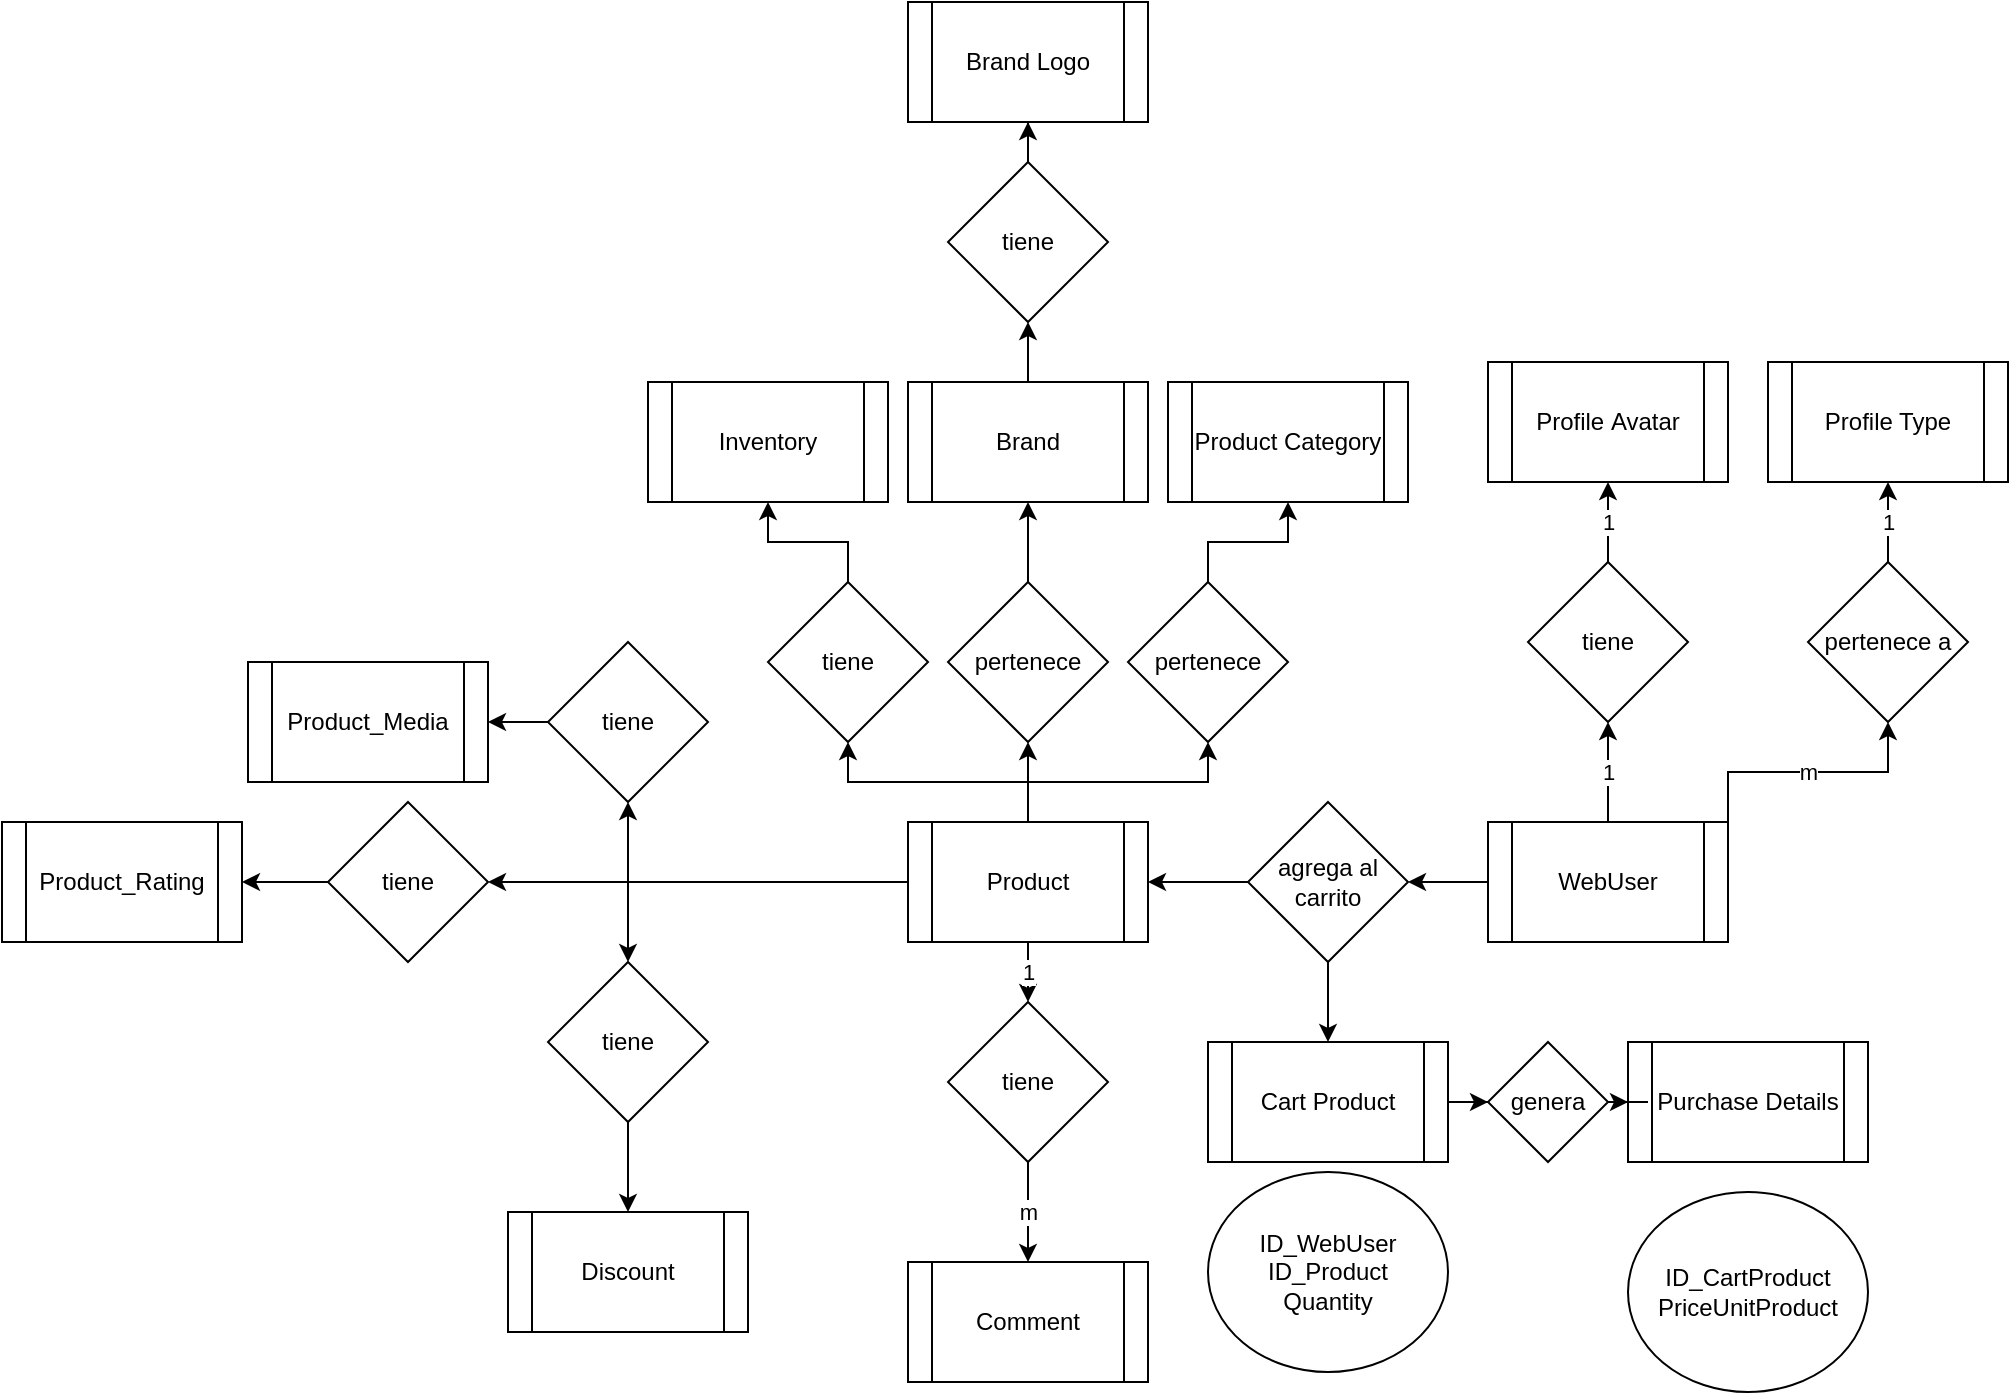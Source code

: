 <mxfile version="27.2.0">
  <diagram name="Page-1" id="c5cvcxiNvRq68ziYVYf0">
    <mxGraphModel dx="2253" dy="1920" grid="1" gridSize="10" guides="1" tooltips="1" connect="1" arrows="1" fold="1" page="1" pageScale="1" pageWidth="827" pageHeight="1169" math="0" shadow="0">
      <root>
        <mxCell id="0" />
        <mxCell id="1" parent="0" />
        <mxCell id="XzhsA254Zw-v0jg-2kjr-4" value="1" style="edgeStyle=orthogonalEdgeStyle;rounded=0;orthogonalLoop=1;jettySize=auto;html=1;" parent="1" source="XzhsA254Zw-v0jg-2kjr-1" target="XzhsA254Zw-v0jg-2kjr-3" edge="1">
          <mxGeometry relative="1" as="geometry" />
        </mxCell>
        <mxCell id="w2cVgkcv0xGdcioDPADX-4" value="m" style="edgeStyle=orthogonalEdgeStyle;rounded=0;orthogonalLoop=1;jettySize=auto;html=1;exitX=1;exitY=0;exitDx=0;exitDy=0;entryX=0.5;entryY=1;entryDx=0;entryDy=0;" parent="1" source="XzhsA254Zw-v0jg-2kjr-1" target="w2cVgkcv0xGdcioDPADX-2" edge="1">
          <mxGeometry relative="1" as="geometry" />
        </mxCell>
        <mxCell id="w2cVgkcv0xGdcioDPADX-13" value="" style="edgeStyle=orthogonalEdgeStyle;rounded=0;orthogonalLoop=1;jettySize=auto;html=1;" parent="1" source="XzhsA254Zw-v0jg-2kjr-1" target="w2cVgkcv0xGdcioDPADX-12" edge="1">
          <mxGeometry relative="1" as="geometry" />
        </mxCell>
        <mxCell id="XzhsA254Zw-v0jg-2kjr-1" value="WebUser" style="shape=process;whiteSpace=wrap;html=1;backgroundOutline=1;" parent="1" vertex="1">
          <mxGeometry x="330" y="280" width="120" height="60" as="geometry" />
        </mxCell>
        <mxCell id="XzhsA254Zw-v0jg-2kjr-2" value="&lt;span style=&quot;background-color: transparent; color: light-dark(rgb(0, 0, 0), rgb(255, 255, 255));&quot;&gt;Profile&amp;nbsp;&lt;/span&gt;Avatar" style="shape=process;whiteSpace=wrap;html=1;backgroundOutline=1;" parent="1" vertex="1">
          <mxGeometry x="330" y="50" width="120" height="60" as="geometry" />
        </mxCell>
        <mxCell id="XzhsA254Zw-v0jg-2kjr-5" value="1" style="edgeStyle=orthogonalEdgeStyle;rounded=0;orthogonalLoop=1;jettySize=auto;html=1;" parent="1" source="XzhsA254Zw-v0jg-2kjr-3" target="XzhsA254Zw-v0jg-2kjr-2" edge="1">
          <mxGeometry relative="1" as="geometry" />
        </mxCell>
        <mxCell id="XzhsA254Zw-v0jg-2kjr-3" value="tiene" style="rhombus;whiteSpace=wrap;html=1;" parent="1" vertex="1">
          <mxGeometry x="350" y="150" width="80" height="80" as="geometry" />
        </mxCell>
        <mxCell id="w2cVgkcv0xGdcioDPADX-1" value="Profile Type" style="shape=process;whiteSpace=wrap;html=1;backgroundOutline=1;" parent="1" vertex="1">
          <mxGeometry x="470" y="50" width="120" height="60" as="geometry" />
        </mxCell>
        <mxCell id="w2cVgkcv0xGdcioDPADX-5" value="1" style="edgeStyle=orthogonalEdgeStyle;rounded=0;orthogonalLoop=1;jettySize=auto;html=1;" parent="1" source="w2cVgkcv0xGdcioDPADX-2" target="w2cVgkcv0xGdcioDPADX-1" edge="1">
          <mxGeometry relative="1" as="geometry" />
        </mxCell>
        <mxCell id="w2cVgkcv0xGdcioDPADX-2" value="pertenece a" style="rhombus;whiteSpace=wrap;html=1;" parent="1" vertex="1">
          <mxGeometry x="490" y="150" width="80" height="80" as="geometry" />
        </mxCell>
        <mxCell id="w2cVgkcv0xGdcioDPADX-24" value="" style="edgeStyle=orthogonalEdgeStyle;rounded=0;orthogonalLoop=1;jettySize=auto;html=1;" parent="1" source="w2cVgkcv0xGdcioDPADX-11" target="w2cVgkcv0xGdcioDPADX-23" edge="1">
          <mxGeometry relative="1" as="geometry" />
        </mxCell>
        <mxCell id="w2cVgkcv0xGdcioDPADX-40" value="" style="edgeStyle=orthogonalEdgeStyle;rounded=0;orthogonalLoop=1;jettySize=auto;html=1;" parent="1" source="w2cVgkcv0xGdcioDPADX-11" target="w2cVgkcv0xGdcioDPADX-27" edge="1">
          <mxGeometry relative="1" as="geometry" />
        </mxCell>
        <mxCell id="w2cVgkcv0xGdcioDPADX-44" style="edgeStyle=orthogonalEdgeStyle;rounded=0;orthogonalLoop=1;jettySize=auto;html=1;exitX=0.5;exitY=0;exitDx=0;exitDy=0;" parent="1" source="w2cVgkcv0xGdcioDPADX-11" target="w2cVgkcv0xGdcioDPADX-37" edge="1">
          <mxGeometry relative="1" as="geometry" />
        </mxCell>
        <mxCell id="bl84k2zIfwLxY4htv1yR-5" value="1" style="edgeStyle=orthogonalEdgeStyle;rounded=0;orthogonalLoop=1;jettySize=auto;html=1;" parent="1" source="w2cVgkcv0xGdcioDPADX-11" target="bl84k2zIfwLxY4htv1yR-4" edge="1">
          <mxGeometry relative="1" as="geometry" />
        </mxCell>
        <mxCell id="fnHheWJ-fTHl0la12CHQ-1" value="" style="edgeStyle=orthogonalEdgeStyle;rounded=0;orthogonalLoop=1;jettySize=auto;html=1;" parent="1" source="w2cVgkcv0xGdcioDPADX-11" target="w2cVgkcv0xGdcioDPADX-42" edge="1">
          <mxGeometry relative="1" as="geometry" />
        </mxCell>
        <mxCell id="fnHheWJ-fTHl0la12CHQ-4" value="" style="edgeStyle=orthogonalEdgeStyle;rounded=0;orthogonalLoop=1;jettySize=auto;html=1;" parent="1" source="w2cVgkcv0xGdcioDPADX-11" target="fnHheWJ-fTHl0la12CHQ-3" edge="1">
          <mxGeometry relative="1" as="geometry" />
        </mxCell>
        <mxCell id="wBCW6BSgiogxKDFJZO1z-4" style="edgeStyle=orthogonalEdgeStyle;rounded=0;orthogonalLoop=1;jettySize=auto;html=1;exitX=0;exitY=0.5;exitDx=0;exitDy=0;entryX=0.5;entryY=0;entryDx=0;entryDy=0;" edge="1" parent="1" source="w2cVgkcv0xGdcioDPADX-11" target="wBCW6BSgiogxKDFJZO1z-3">
          <mxGeometry relative="1" as="geometry" />
        </mxCell>
        <mxCell id="w2cVgkcv0xGdcioDPADX-11" value="Product" style="shape=process;whiteSpace=wrap;html=1;backgroundOutline=1;" parent="1" vertex="1">
          <mxGeometry x="40" y="280" width="120" height="60" as="geometry" />
        </mxCell>
        <mxCell id="w2cVgkcv0xGdcioDPADX-14" value="" style="edgeStyle=orthogonalEdgeStyle;rounded=0;orthogonalLoop=1;jettySize=auto;html=1;" parent="1" source="w2cVgkcv0xGdcioDPADX-12" target="w2cVgkcv0xGdcioDPADX-11" edge="1">
          <mxGeometry relative="1" as="geometry" />
        </mxCell>
        <mxCell id="w2cVgkcv0xGdcioDPADX-35" value="" style="edgeStyle=orthogonalEdgeStyle;rounded=0;orthogonalLoop=1;jettySize=auto;html=1;" parent="1" source="w2cVgkcv0xGdcioDPADX-12" target="w2cVgkcv0xGdcioDPADX-17" edge="1">
          <mxGeometry relative="1" as="geometry" />
        </mxCell>
        <mxCell id="w2cVgkcv0xGdcioDPADX-12" value="agrega al carrito" style="rhombus;whiteSpace=wrap;html=1;" parent="1" vertex="1">
          <mxGeometry x="210" y="270" width="80" height="80" as="geometry" />
        </mxCell>
        <mxCell id="w2cVgkcv0xGdcioDPADX-16" value="&lt;div&gt;&lt;span style=&quot;background-color: transparent; color: light-dark(rgb(0, 0, 0), rgb(255, 255, 255));&quot;&gt;ID_WebUser&lt;/span&gt;&lt;/div&gt;&lt;div&gt;ID_Product&lt;/div&gt;&lt;div&gt;Quantity&lt;/div&gt;" style="ellipse;whiteSpace=wrap;html=1;" parent="1" vertex="1">
          <mxGeometry x="190" y="455" width="120" height="100" as="geometry" />
        </mxCell>
        <mxCell id="w2cVgkcv0xGdcioDPADX-32" value="" style="edgeStyle=orthogonalEdgeStyle;rounded=0;orthogonalLoop=1;jettySize=auto;html=1;" parent="1" source="w2cVgkcv0xGdcioDPADX-17" target="w2cVgkcv0xGdcioDPADX-31" edge="1">
          <mxGeometry relative="1" as="geometry" />
        </mxCell>
        <mxCell id="w2cVgkcv0xGdcioDPADX-17" value="Cart Product" style="shape=process;whiteSpace=wrap;html=1;backgroundOutline=1;" parent="1" vertex="1">
          <mxGeometry x="190" y="390" width="120" height="60" as="geometry" />
        </mxCell>
        <mxCell id="w2cVgkcv0xGdcioDPADX-22" value="Product Category" style="shape=process;whiteSpace=wrap;html=1;backgroundOutline=1;" parent="1" vertex="1">
          <mxGeometry x="170" y="60" width="120" height="60" as="geometry" />
        </mxCell>
        <mxCell id="w2cVgkcv0xGdcioDPADX-25" value="" style="edgeStyle=orthogonalEdgeStyle;rounded=0;orthogonalLoop=1;jettySize=auto;html=1;" parent="1" source="w2cVgkcv0xGdcioDPADX-23" target="w2cVgkcv0xGdcioDPADX-22" edge="1">
          <mxGeometry relative="1" as="geometry" />
        </mxCell>
        <mxCell id="w2cVgkcv0xGdcioDPADX-23" value="pertenece" style="rhombus;whiteSpace=wrap;html=1;" parent="1" vertex="1">
          <mxGeometry x="150" y="160" width="80" height="80" as="geometry" />
        </mxCell>
        <mxCell id="w2cVgkcv0xGdcioDPADX-49" value="" style="edgeStyle=orthogonalEdgeStyle;rounded=0;orthogonalLoop=1;jettySize=auto;html=1;" parent="1" source="w2cVgkcv0xGdcioDPADX-26" target="w2cVgkcv0xGdcioDPADX-48" edge="1">
          <mxGeometry relative="1" as="geometry" />
        </mxCell>
        <mxCell id="w2cVgkcv0xGdcioDPADX-26" value="Brand" style="shape=process;whiteSpace=wrap;html=1;backgroundOutline=1;" parent="1" vertex="1">
          <mxGeometry x="40" y="60" width="120" height="60" as="geometry" />
        </mxCell>
        <mxCell id="w2cVgkcv0xGdcioDPADX-29" value="" style="edgeStyle=orthogonalEdgeStyle;rounded=0;orthogonalLoop=1;jettySize=auto;html=1;" parent="1" source="w2cVgkcv0xGdcioDPADX-27" target="w2cVgkcv0xGdcioDPADX-26" edge="1">
          <mxGeometry relative="1" as="geometry" />
        </mxCell>
        <mxCell id="w2cVgkcv0xGdcioDPADX-27" value="pertenece" style="rhombus;whiteSpace=wrap;html=1;" parent="1" vertex="1">
          <mxGeometry x="60" y="160" width="80" height="80" as="geometry" />
        </mxCell>
        <mxCell id="w2cVgkcv0xGdcioDPADX-30" value="Purchase Details" style="shape=process;whiteSpace=wrap;html=1;backgroundOutline=1;" parent="1" vertex="1">
          <mxGeometry x="400" y="390" width="120" height="60" as="geometry" />
        </mxCell>
        <mxCell id="w2cVgkcv0xGdcioDPADX-33" value="" style="edgeStyle=orthogonalEdgeStyle;rounded=0;orthogonalLoop=1;jettySize=auto;html=1;" parent="1" source="w2cVgkcv0xGdcioDPADX-31" target="w2cVgkcv0xGdcioDPADX-30" edge="1">
          <mxGeometry relative="1" as="geometry" />
        </mxCell>
        <mxCell id="w2cVgkcv0xGdcioDPADX-31" value="genera" style="rhombus;whiteSpace=wrap;html=1;" parent="1" vertex="1">
          <mxGeometry x="330" y="390" width="60" height="60" as="geometry" />
        </mxCell>
        <mxCell id="w2cVgkcv0xGdcioDPADX-34" value="ID_CartProduct&lt;div&gt;PriceUnit&lt;span style=&quot;background-color: transparent; color: light-dark(rgb(0, 0, 0), rgb(255, 255, 255));&quot;&gt;Product&lt;/span&gt;&lt;/div&gt;" style="ellipse;whiteSpace=wrap;html=1;" parent="1" vertex="1">
          <mxGeometry x="400" y="465" width="120" height="100" as="geometry" />
        </mxCell>
        <mxCell id="w2cVgkcv0xGdcioDPADX-36" value="Inventory" style="shape=process;whiteSpace=wrap;html=1;backgroundOutline=1;" parent="1" vertex="1">
          <mxGeometry x="-90" y="60" width="120" height="60" as="geometry" />
        </mxCell>
        <mxCell id="w2cVgkcv0xGdcioDPADX-45" value="" style="edgeStyle=orthogonalEdgeStyle;rounded=0;orthogonalLoop=1;jettySize=auto;html=1;" parent="1" source="w2cVgkcv0xGdcioDPADX-37" target="w2cVgkcv0xGdcioDPADX-36" edge="1">
          <mxGeometry relative="1" as="geometry" />
        </mxCell>
        <mxCell id="w2cVgkcv0xGdcioDPADX-37" value="tiene" style="rhombus;whiteSpace=wrap;html=1;" parent="1" vertex="1">
          <mxGeometry x="-30" y="160" width="80" height="80" as="geometry" />
        </mxCell>
        <mxCell id="w2cVgkcv0xGdcioDPADX-41" value="Product_Media" style="shape=process;whiteSpace=wrap;html=1;backgroundOutline=1;" parent="1" vertex="1">
          <mxGeometry x="-290" y="200" width="120" height="60" as="geometry" />
        </mxCell>
        <mxCell id="w2cVgkcv0xGdcioDPADX-46" value="" style="edgeStyle=orthogonalEdgeStyle;rounded=0;orthogonalLoop=1;jettySize=auto;html=1;" parent="1" source="w2cVgkcv0xGdcioDPADX-42" target="w2cVgkcv0xGdcioDPADX-41" edge="1">
          <mxGeometry relative="1" as="geometry" />
        </mxCell>
        <mxCell id="w2cVgkcv0xGdcioDPADX-42" value="tiene" style="rhombus;whiteSpace=wrap;html=1;" parent="1" vertex="1">
          <mxGeometry x="-140" y="190" width="80" height="80" as="geometry" />
        </mxCell>
        <mxCell id="w2cVgkcv0xGdcioDPADX-47" value="Brand Logo" style="shape=process;whiteSpace=wrap;html=1;backgroundOutline=1;" parent="1" vertex="1">
          <mxGeometry x="40" y="-130" width="120" height="60" as="geometry" />
        </mxCell>
        <mxCell id="w2cVgkcv0xGdcioDPADX-50" value="" style="edgeStyle=orthogonalEdgeStyle;rounded=0;orthogonalLoop=1;jettySize=auto;html=1;" parent="1" source="w2cVgkcv0xGdcioDPADX-48" target="w2cVgkcv0xGdcioDPADX-47" edge="1">
          <mxGeometry relative="1" as="geometry" />
        </mxCell>
        <mxCell id="w2cVgkcv0xGdcioDPADX-48" value="tiene" style="rhombus;whiteSpace=wrap;html=1;" parent="1" vertex="1">
          <mxGeometry x="60" y="-50" width="80" height="80" as="geometry" />
        </mxCell>
        <mxCell id="bl84k2zIfwLxY4htv1yR-1" value="Comment" style="shape=process;whiteSpace=wrap;html=1;backgroundOutline=1;" parent="1" vertex="1">
          <mxGeometry x="40" y="500" width="120" height="60" as="geometry" />
        </mxCell>
        <mxCell id="bl84k2zIfwLxY4htv1yR-6" value="m" style="edgeStyle=orthogonalEdgeStyle;rounded=0;orthogonalLoop=1;jettySize=auto;html=1;" parent="1" source="bl84k2zIfwLxY4htv1yR-4" target="bl84k2zIfwLxY4htv1yR-1" edge="1">
          <mxGeometry relative="1" as="geometry" />
        </mxCell>
        <mxCell id="bl84k2zIfwLxY4htv1yR-4" value="tiene" style="rhombus;whiteSpace=wrap;html=1;" parent="1" vertex="1">
          <mxGeometry x="60" y="370" width="80" height="80" as="geometry" />
        </mxCell>
        <mxCell id="fnHheWJ-fTHl0la12CHQ-2" value="Product_Rating" style="shape=process;whiteSpace=wrap;html=1;backgroundOutline=1;" parent="1" vertex="1">
          <mxGeometry x="-413" y="280" width="120" height="60" as="geometry" />
        </mxCell>
        <mxCell id="fnHheWJ-fTHl0la12CHQ-5" value="" style="edgeStyle=orthogonalEdgeStyle;rounded=0;orthogonalLoop=1;jettySize=auto;html=1;" parent="1" source="fnHheWJ-fTHl0la12CHQ-3" target="fnHheWJ-fTHl0la12CHQ-2" edge="1">
          <mxGeometry relative="1" as="geometry" />
        </mxCell>
        <mxCell id="fnHheWJ-fTHl0la12CHQ-3" value="tiene" style="rhombus;whiteSpace=wrap;html=1;" parent="1" vertex="1">
          <mxGeometry x="-250" y="270" width="80" height="80" as="geometry" />
        </mxCell>
        <mxCell id="wBCW6BSgiogxKDFJZO1z-1" value="Discount" style="shape=process;whiteSpace=wrap;html=1;backgroundOutline=1;" vertex="1" parent="1">
          <mxGeometry x="-160" y="475" width="120" height="60" as="geometry" />
        </mxCell>
        <mxCell id="wBCW6BSgiogxKDFJZO1z-5" value="" style="edgeStyle=orthogonalEdgeStyle;rounded=0;orthogonalLoop=1;jettySize=auto;html=1;" edge="1" parent="1" source="wBCW6BSgiogxKDFJZO1z-3" target="wBCW6BSgiogxKDFJZO1z-1">
          <mxGeometry relative="1" as="geometry" />
        </mxCell>
        <mxCell id="wBCW6BSgiogxKDFJZO1z-3" value="tiene" style="rhombus;whiteSpace=wrap;html=1;" vertex="1" parent="1">
          <mxGeometry x="-140" y="350" width="80" height="80" as="geometry" />
        </mxCell>
      </root>
    </mxGraphModel>
  </diagram>
</mxfile>
